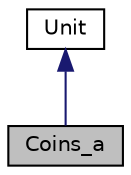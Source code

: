 digraph "Coins_a"
{
 // LATEX_PDF_SIZE
  edge [fontname="Helvetica",fontsize="10",labelfontname="Helvetica",labelfontsize="10"];
  node [fontname="Helvetica",fontsize="10",shape=record];
  Node1 [label="Coins_a",height=0.2,width=0.4,color="black", fillcolor="grey75", style="filled", fontcolor="black",tooltip="c les piéce que le joueur gagne"];
  Node2 -> Node1 [dir="back",color="midnightblue",fontsize="10",style="solid",fontname="Helvetica"];
  Node2 [label="Unit",height=0.2,width=0.4,color="black", fillcolor="white", style="filled",URL="$classUnit.html",tooltip=" "];
}
